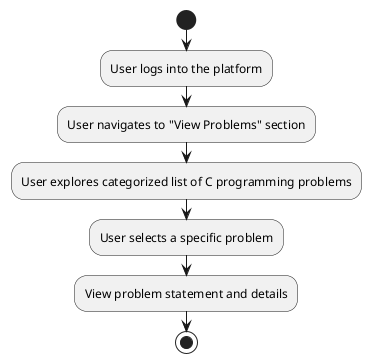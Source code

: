@startuml
start
:User logs into the platform;

:User navigates to "View Problems" section;

:User explores categorized list of C programming problems;

:User selects a specific problem;

:View problem statement and details;

stop
@enduml
